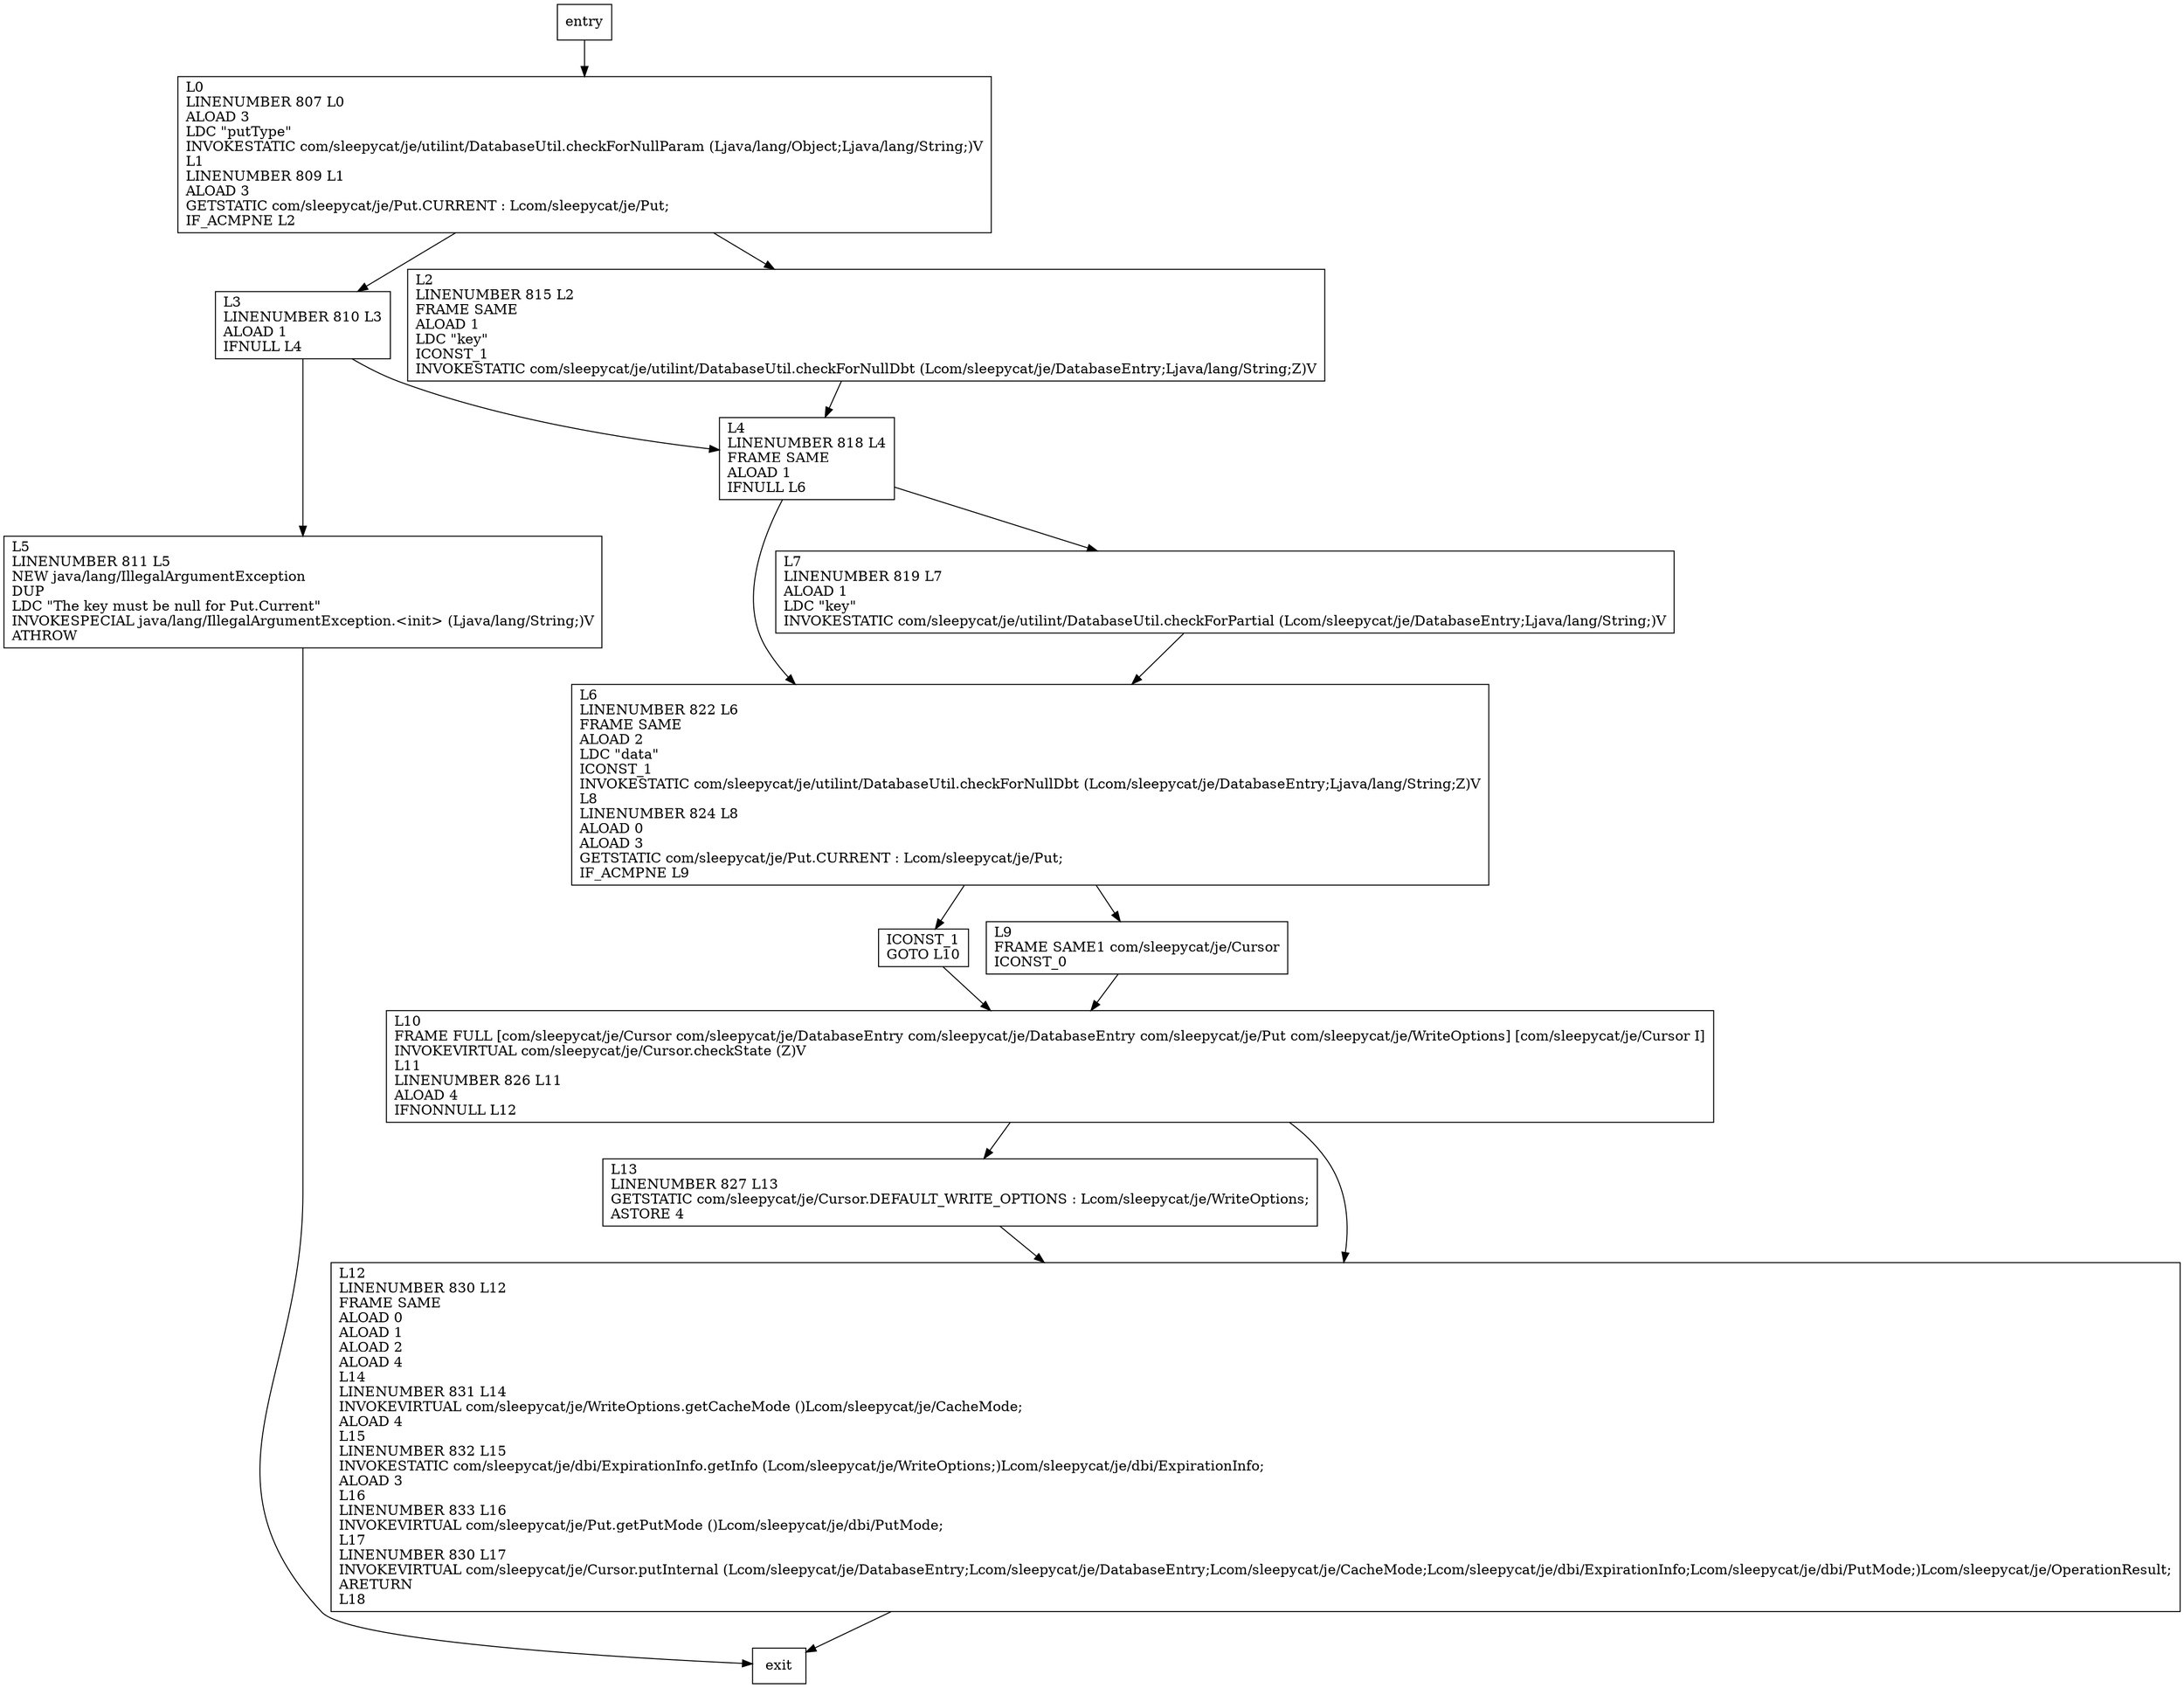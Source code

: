 digraph putInternal {
node [shape=record];
1721701856 [label="L6\lLINENUMBER 822 L6\lFRAME SAME\lALOAD 2\lLDC \"data\"\lICONST_1\lINVOKESTATIC com/sleepycat/je/utilint/DatabaseUtil.checkForNullDbt (Lcom/sleepycat/je/DatabaseEntry;Ljava/lang/String;Z)V\lL8\lLINENUMBER 824 L8\lALOAD 0\lALOAD 3\lGETSTATIC com/sleepycat/je/Put.CURRENT : Lcom/sleepycat/je/Put;\lIF_ACMPNE L9\l"];
350263173 [label="ICONST_1\lGOTO L10\l"];
712584769 [label="L10\lFRAME FULL [com/sleepycat/je/Cursor com/sleepycat/je/DatabaseEntry com/sleepycat/je/DatabaseEntry com/sleepycat/je/Put com/sleepycat/je/WriteOptions] [com/sleepycat/je/Cursor I]\lINVOKEVIRTUAL com/sleepycat/je/Cursor.checkState (Z)V\lL11\lLINENUMBER 826 L11\lALOAD 4\lIFNONNULL L12\l"];
700961754 [label="L5\lLINENUMBER 811 L5\lNEW java/lang/IllegalArgumentException\lDUP\lLDC \"The key must be null for Put.Current\"\lINVOKESPECIAL java/lang/IllegalArgumentException.\<init\> (Ljava/lang/String;)V\lATHROW\l"];
1607199154 [label="L13\lLINENUMBER 827 L13\lGETSTATIC com/sleepycat/je/Cursor.DEFAULT_WRITE_OPTIONS : Lcom/sleepycat/je/WriteOptions;\lASTORE 4\l"];
1391349544 [label="L4\lLINENUMBER 818 L4\lFRAME SAME\lALOAD 1\lIFNULL L6\l"];
1483576576 [label="L3\lLINENUMBER 810 L3\lALOAD 1\lIFNULL L4\l"];
878124350 [label="L9\lFRAME SAME1 com/sleepycat/je/Cursor\lICONST_0\l"];
759874305 [label="L0\lLINENUMBER 807 L0\lALOAD 3\lLDC \"putType\"\lINVOKESTATIC com/sleepycat/je/utilint/DatabaseUtil.checkForNullParam (Ljava/lang/Object;Ljava/lang/String;)V\lL1\lLINENUMBER 809 L1\lALOAD 3\lGETSTATIC com/sleepycat/je/Put.CURRENT : Lcom/sleepycat/je/Put;\lIF_ACMPNE L2\l"];
1741705370 [label="L2\lLINENUMBER 815 L2\lFRAME SAME\lALOAD 1\lLDC \"key\"\lICONST_1\lINVOKESTATIC com/sleepycat/je/utilint/DatabaseUtil.checkForNullDbt (Lcom/sleepycat/je/DatabaseEntry;Ljava/lang/String;Z)V\l"];
61791529 [label="L7\lLINENUMBER 819 L7\lALOAD 1\lLDC \"key\"\lINVOKESTATIC com/sleepycat/je/utilint/DatabaseUtil.checkForPartial (Lcom/sleepycat/je/DatabaseEntry;Ljava/lang/String;)V\l"];
1325859185 [label="L12\lLINENUMBER 830 L12\lFRAME SAME\lALOAD 0\lALOAD 1\lALOAD 2\lALOAD 4\lL14\lLINENUMBER 831 L14\lINVOKEVIRTUAL com/sleepycat/je/WriteOptions.getCacheMode ()Lcom/sleepycat/je/CacheMode;\lALOAD 4\lL15\lLINENUMBER 832 L15\lINVOKESTATIC com/sleepycat/je/dbi/ExpirationInfo.getInfo (Lcom/sleepycat/je/WriteOptions;)Lcom/sleepycat/je/dbi/ExpirationInfo;\lALOAD 3\lL16\lLINENUMBER 833 L16\lINVOKEVIRTUAL com/sleepycat/je/Put.getPutMode ()Lcom/sleepycat/je/dbi/PutMode;\lL17\lLINENUMBER 830 L17\lINVOKEVIRTUAL com/sleepycat/je/Cursor.putInternal (Lcom/sleepycat/je/DatabaseEntry;Lcom/sleepycat/je/DatabaseEntry;Lcom/sleepycat/je/CacheMode;Lcom/sleepycat/je/dbi/ExpirationInfo;Lcom/sleepycat/je/dbi/PutMode;)Lcom/sleepycat/je/OperationResult;\lARETURN\lL18\l"];
entry;
exit;
1721701856 -> 350263173
1721701856 -> 878124350
350263173 -> 712584769
712584769 -> 1607199154
712584769 -> 1325859185
1607199154 -> 1325859185
61791529 -> 1721701856
entry -> 759874305
700961754 -> exit
1391349544 -> 1721701856
1391349544 -> 61791529
1483576576 -> 700961754
1483576576 -> 1391349544
878124350 -> 712584769
759874305 -> 1483576576
759874305 -> 1741705370
1741705370 -> 1391349544
1325859185 -> exit
}
